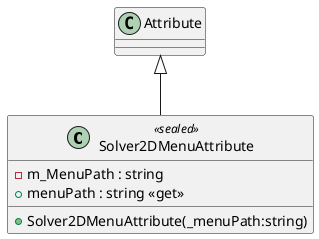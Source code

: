 @startuml
class Solver2DMenuAttribute <<sealed>> {
    - m_MenuPath : string
    + menuPath : string <<get>>
    + Solver2DMenuAttribute(_menuPath:string)
}
Attribute <|-- Solver2DMenuAttribute
@enduml
